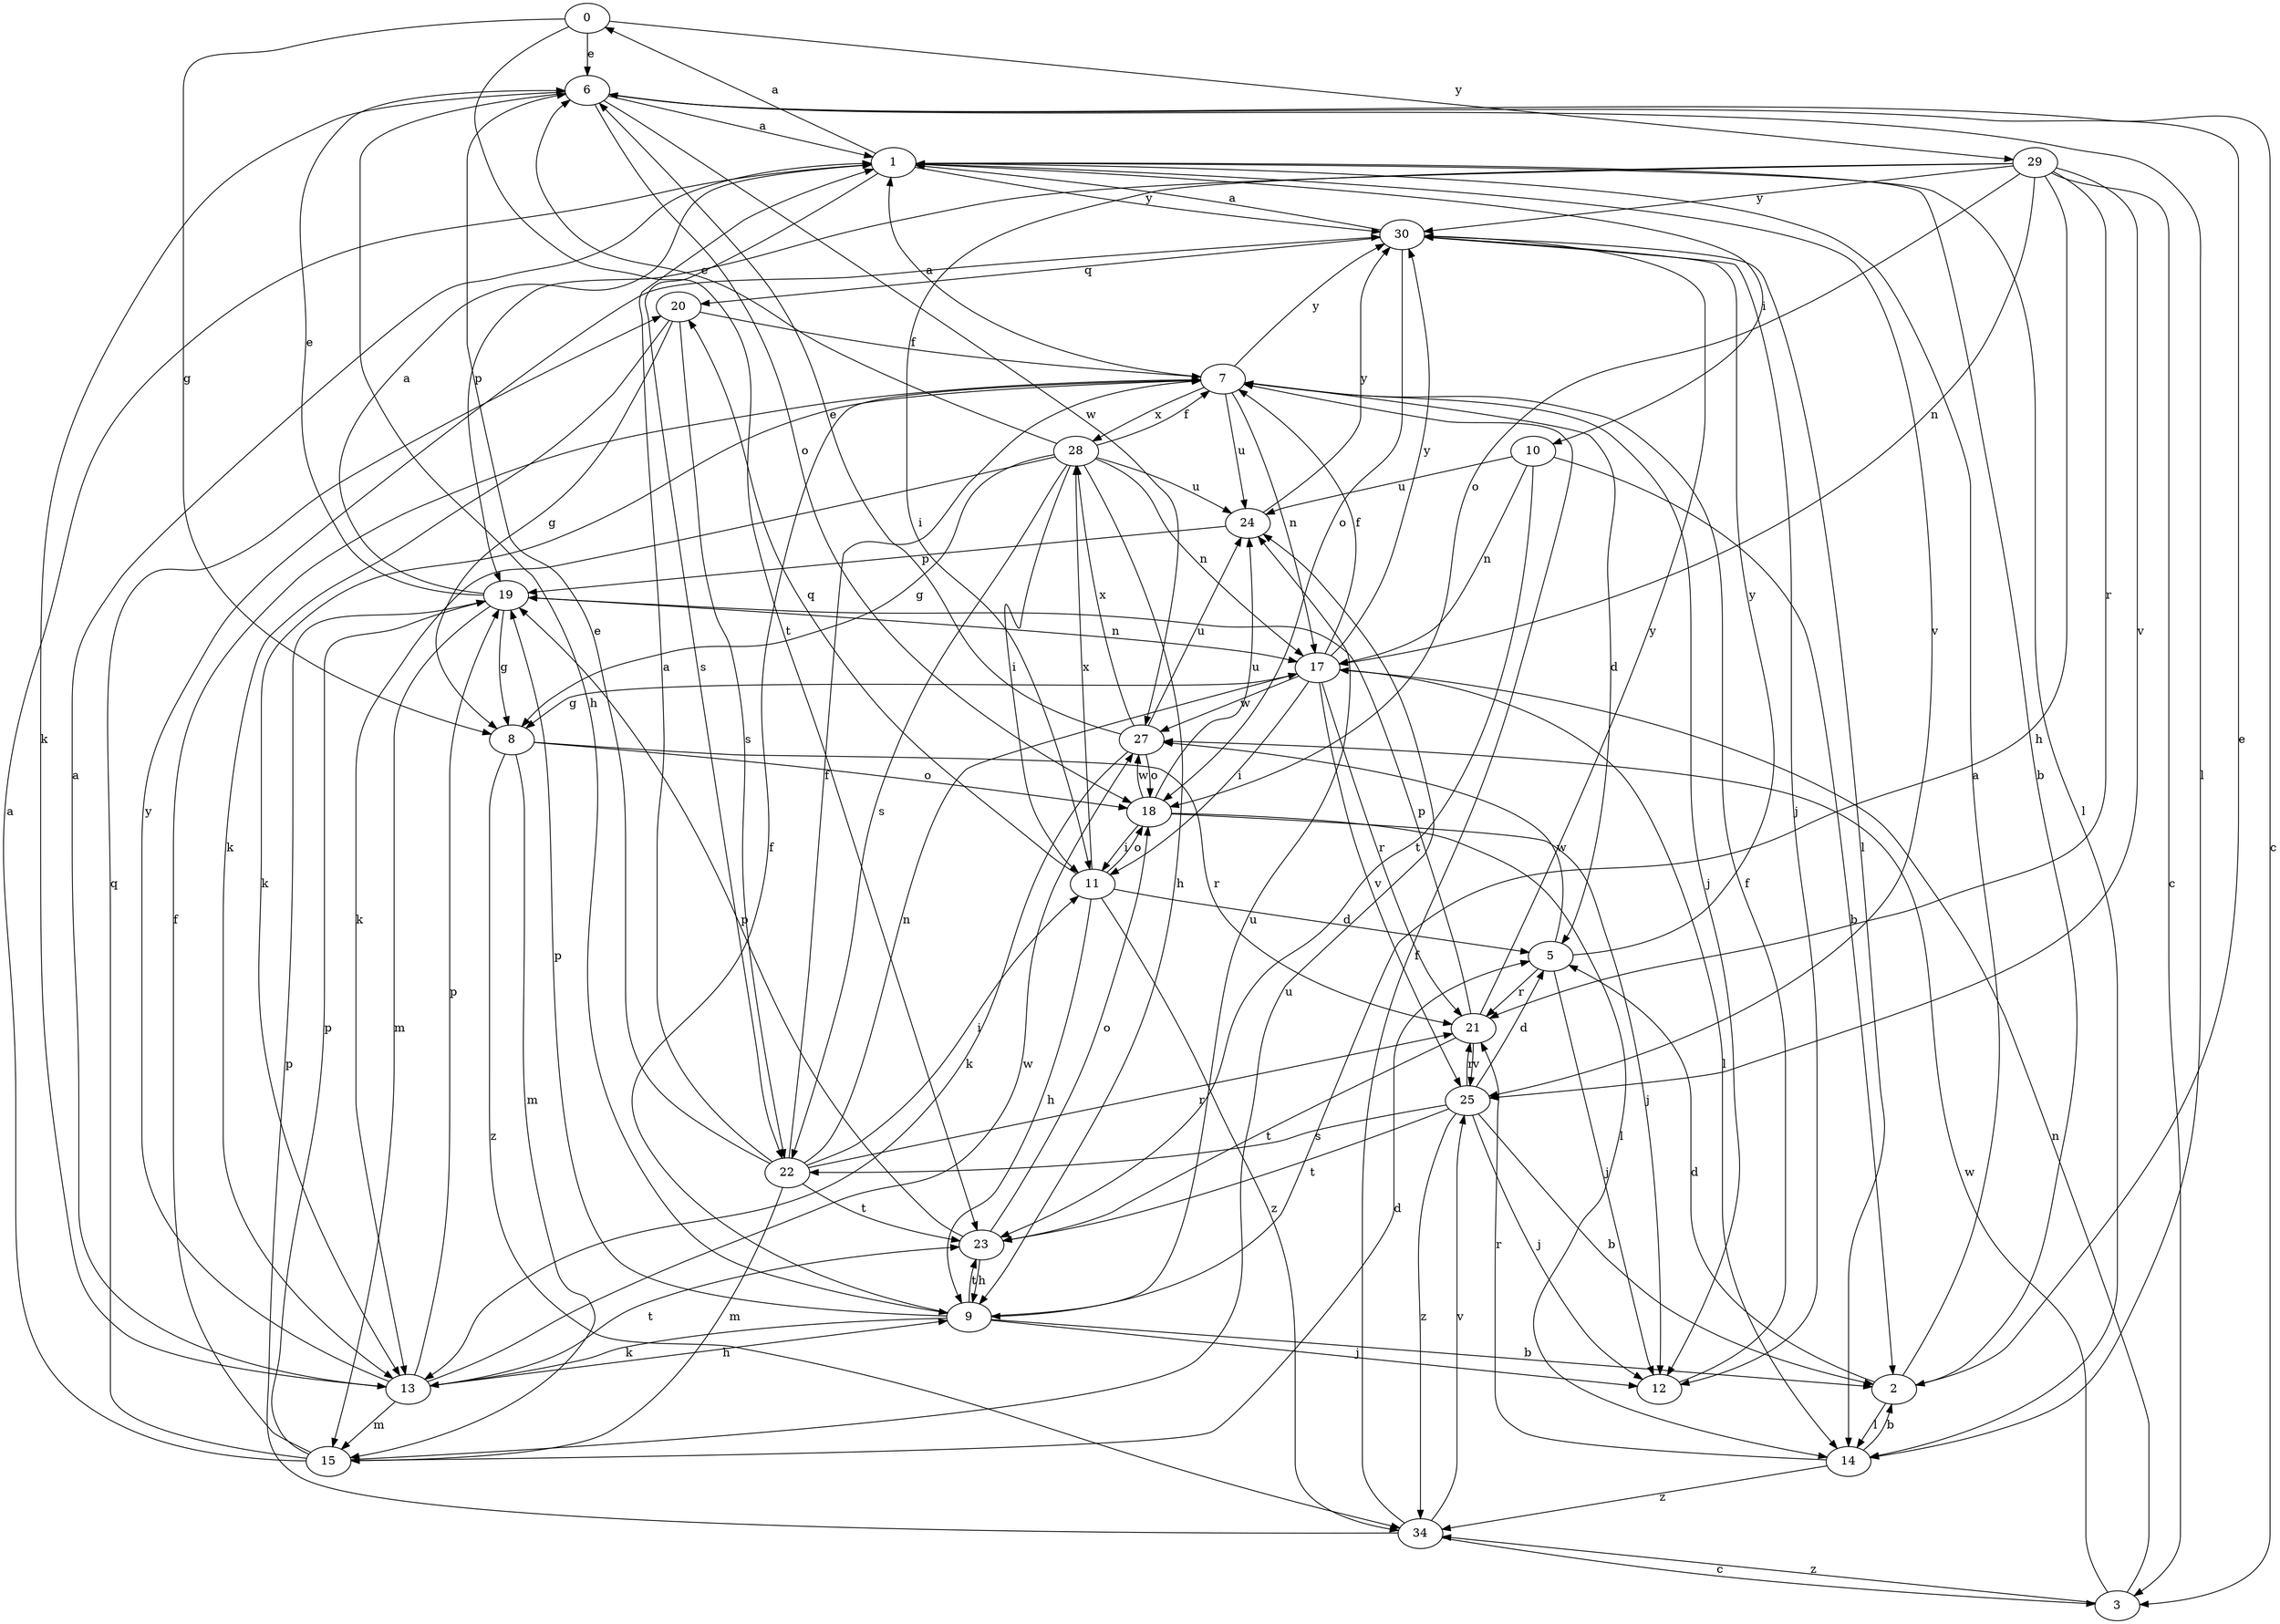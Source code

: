 strict digraph  {
0;
1;
2;
3;
5;
6;
7;
8;
9;
10;
11;
12;
13;
14;
15;
17;
18;
19;
20;
21;
22;
23;
24;
25;
27;
28;
29;
30;
34;
0 -> 6  [label=e];
0 -> 8  [label=g];
0 -> 23  [label=t];
0 -> 29  [label=y];
1 -> 0  [label=a];
1 -> 2  [label=b];
1 -> 10  [label=i];
1 -> 14  [label=l];
1 -> 22  [label=s];
1 -> 25  [label=v];
1 -> 30  [label=y];
2 -> 1  [label=a];
2 -> 5  [label=d];
2 -> 6  [label=e];
2 -> 14  [label=l];
3 -> 17  [label=n];
3 -> 27  [label=w];
3 -> 34  [label=z];
5 -> 12  [label=j];
5 -> 21  [label=r];
5 -> 27  [label=w];
5 -> 30  [label=y];
6 -> 1  [label=a];
6 -> 3  [label=c];
6 -> 9  [label=h];
6 -> 13  [label=k];
6 -> 14  [label=l];
6 -> 18  [label=o];
6 -> 27  [label=w];
7 -> 1  [label=a];
7 -> 5  [label=d];
7 -> 12  [label=j];
7 -> 13  [label=k];
7 -> 17  [label=n];
7 -> 24  [label=u];
7 -> 28  [label=x];
7 -> 30  [label=y];
8 -> 15  [label=m];
8 -> 18  [label=o];
8 -> 21  [label=r];
8 -> 34  [label=z];
9 -> 2  [label=b];
9 -> 7  [label=f];
9 -> 12  [label=j];
9 -> 13  [label=k];
9 -> 19  [label=p];
9 -> 23  [label=t];
9 -> 24  [label=u];
10 -> 2  [label=b];
10 -> 17  [label=n];
10 -> 23  [label=t];
10 -> 24  [label=u];
11 -> 5  [label=d];
11 -> 9  [label=h];
11 -> 18  [label=o];
11 -> 20  [label=q];
11 -> 28  [label=x];
11 -> 34  [label=z];
12 -> 7  [label=f];
13 -> 1  [label=a];
13 -> 9  [label=h];
13 -> 15  [label=m];
13 -> 19  [label=p];
13 -> 23  [label=t];
13 -> 27  [label=w];
13 -> 30  [label=y];
14 -> 2  [label=b];
14 -> 21  [label=r];
14 -> 34  [label=z];
15 -> 1  [label=a];
15 -> 5  [label=d];
15 -> 7  [label=f];
15 -> 19  [label=p];
15 -> 20  [label=q];
15 -> 24  [label=u];
17 -> 7  [label=f];
17 -> 8  [label=g];
17 -> 11  [label=i];
17 -> 14  [label=l];
17 -> 21  [label=r];
17 -> 25  [label=v];
17 -> 27  [label=w];
17 -> 30  [label=y];
18 -> 11  [label=i];
18 -> 12  [label=j];
18 -> 14  [label=l];
18 -> 24  [label=u];
18 -> 27  [label=w];
19 -> 1  [label=a];
19 -> 6  [label=e];
19 -> 8  [label=g];
19 -> 15  [label=m];
19 -> 17  [label=n];
20 -> 7  [label=f];
20 -> 8  [label=g];
20 -> 13  [label=k];
20 -> 22  [label=s];
21 -> 19  [label=p];
21 -> 23  [label=t];
21 -> 25  [label=v];
21 -> 30  [label=y];
22 -> 1  [label=a];
22 -> 6  [label=e];
22 -> 7  [label=f];
22 -> 11  [label=i];
22 -> 15  [label=m];
22 -> 17  [label=n];
22 -> 21  [label=r];
22 -> 23  [label=t];
23 -> 9  [label=h];
23 -> 18  [label=o];
23 -> 19  [label=p];
24 -> 19  [label=p];
24 -> 30  [label=y];
25 -> 2  [label=b];
25 -> 5  [label=d];
25 -> 12  [label=j];
25 -> 21  [label=r];
25 -> 22  [label=s];
25 -> 23  [label=t];
25 -> 34  [label=z];
27 -> 6  [label=e];
27 -> 13  [label=k];
27 -> 18  [label=o];
27 -> 24  [label=u];
27 -> 28  [label=x];
28 -> 6  [label=e];
28 -> 7  [label=f];
28 -> 8  [label=g];
28 -> 9  [label=h];
28 -> 11  [label=i];
28 -> 13  [label=k];
28 -> 17  [label=n];
28 -> 22  [label=s];
28 -> 24  [label=u];
29 -> 3  [label=c];
29 -> 9  [label=h];
29 -> 11  [label=i];
29 -> 17  [label=n];
29 -> 18  [label=o];
29 -> 19  [label=p];
29 -> 21  [label=r];
29 -> 25  [label=v];
29 -> 30  [label=y];
30 -> 1  [label=a];
30 -> 12  [label=j];
30 -> 14  [label=l];
30 -> 18  [label=o];
30 -> 20  [label=q];
34 -> 3  [label=c];
34 -> 7  [label=f];
34 -> 19  [label=p];
34 -> 25  [label=v];
}

